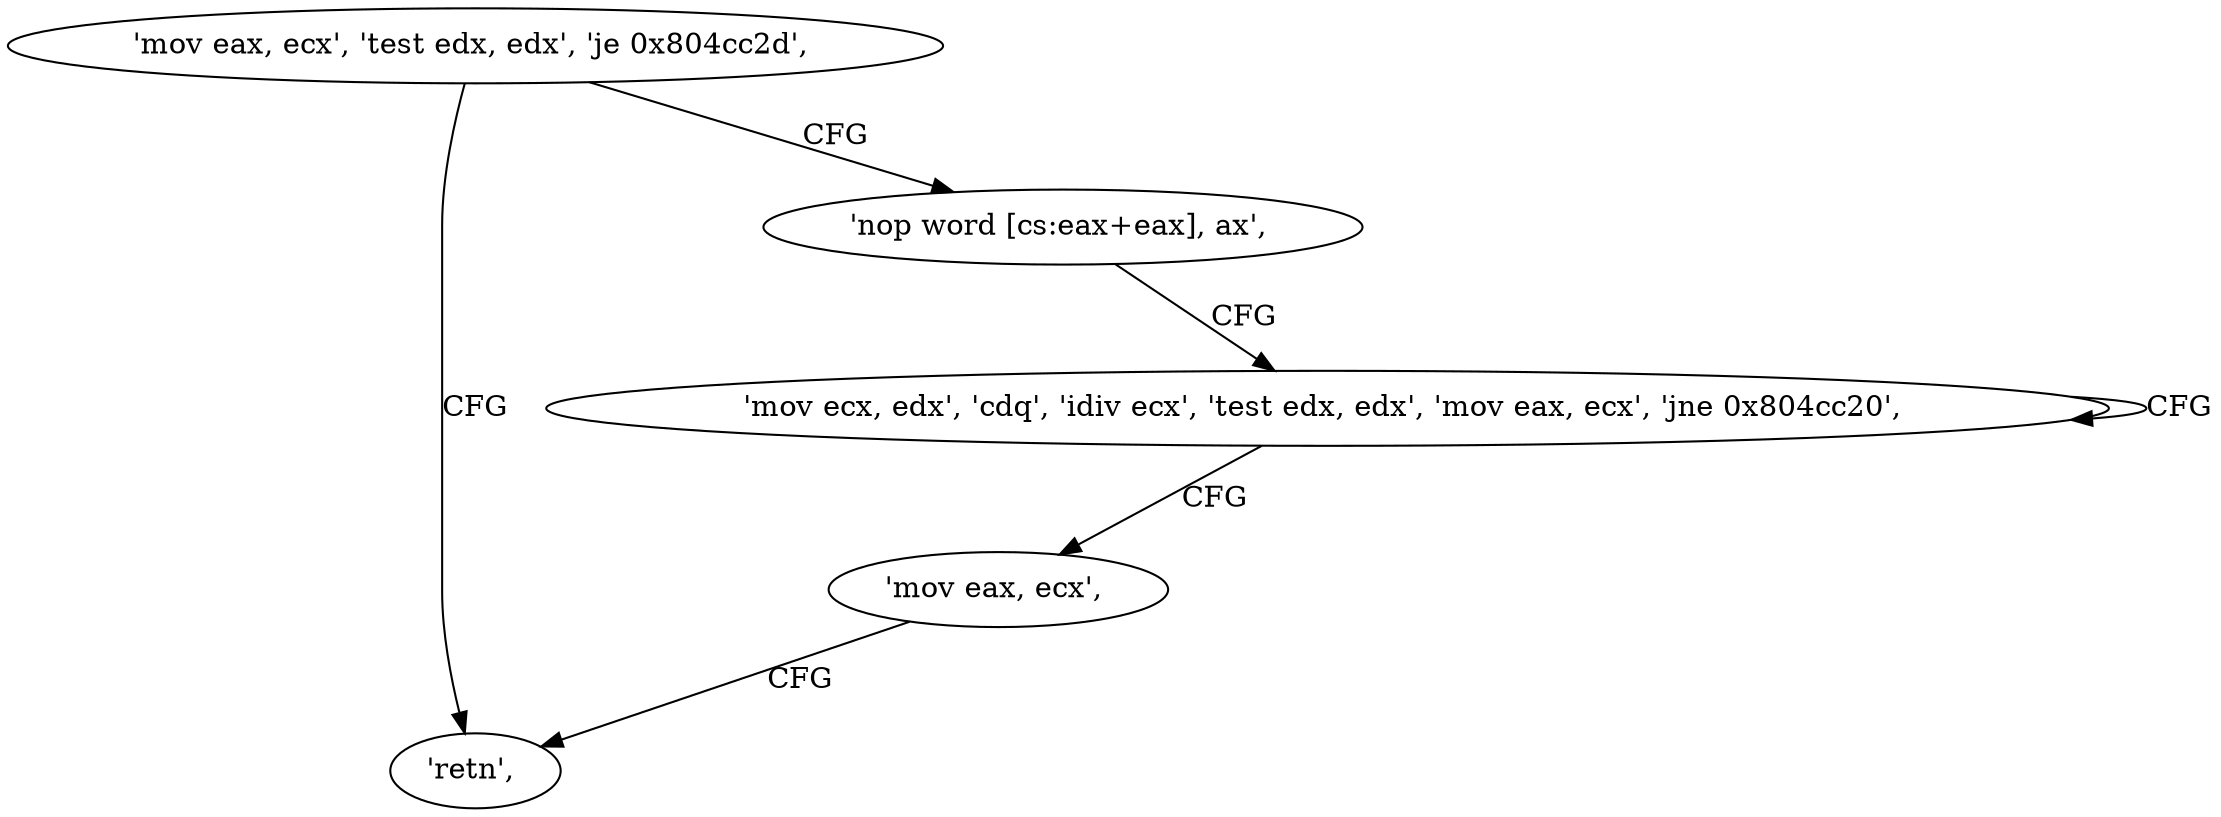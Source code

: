 digraph "func" {
"134532112" [label = "'mov eax, ecx', 'test edx, edx', 'je 0x804cc2d', " ]
"134532141" [label = "'retn', " ]
"134532118" [label = "'nop word [cs:eax+eax], ax', " ]
"134532128" [label = "'mov ecx, edx', 'cdq', 'idiv ecx', 'test edx, edx', 'mov eax, ecx', 'jne 0x804cc20', " ]
"134532139" [label = "'mov eax, ecx', " ]
"134532112" -> "134532141" [ label = "CFG" ]
"134532112" -> "134532118" [ label = "CFG" ]
"134532118" -> "134532128" [ label = "CFG" ]
"134532128" -> "134532128" [ label = "CFG" ]
"134532128" -> "134532139" [ label = "CFG" ]
"134532139" -> "134532141" [ label = "CFG" ]
}
